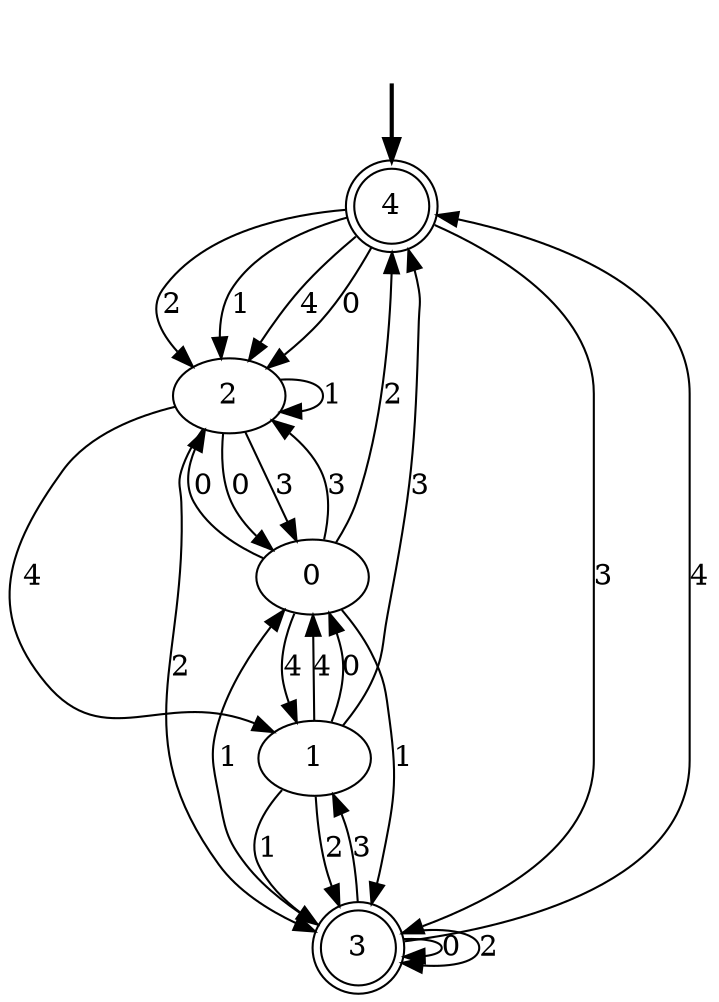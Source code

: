 digraph {
	fake [style=invisible]
	0
	1
	2
	3 [shape=doublecircle]
	4 [root=true shape=doublecircle]
	fake -> 4 [style=bold]
	4 -> 2 [label=2]
	0 -> 3 [label=1]
	4 -> 2 [label=1]
	1 -> 3 [label=1]
	0 -> 2 [label=3]
	4 -> 2 [label=4]
	1 -> 0 [label=4]
	3 -> 1 [label=3]
	0 -> 1 [label=4]
	3 -> 3 [label=0]
	0 -> 4 [label=2]
	4 -> 3 [label=3]
	3 -> 3 [label=2]
	2 -> 2 [label=1]
	1 -> 0 [label=0]
	1 -> 4 [label=3]
	3 -> 4 [label=4]
	2 -> 0 [label=0]
	4 -> 2 [label=0]
	2 -> 3 [label=2]
	1 -> 3 [label=2]
	3 -> 0 [label=1]
	2 -> 1 [label=4]
	2 -> 0 [label=3]
	0 -> 2 [label=0]
}
